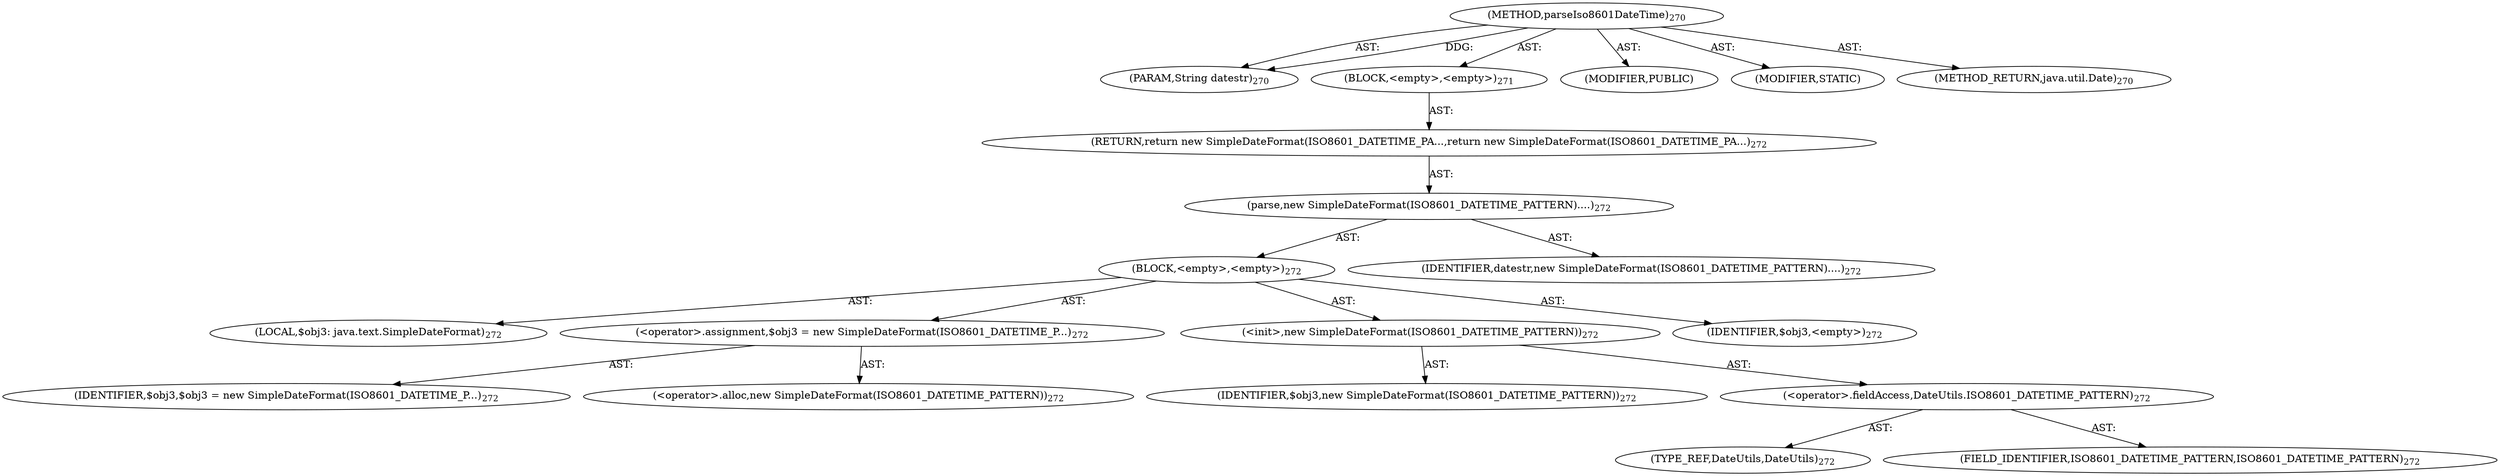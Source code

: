 digraph "parseIso8601DateTime" {  
"111669149703" [label = <(METHOD,parseIso8601DateTime)<SUB>270</SUB>> ]
"115964117000" [label = <(PARAM,String datestr)<SUB>270</SUB>> ]
"25769803789" [label = <(BLOCK,&lt;empty&gt;,&lt;empty&gt;)<SUB>271</SUB>> ]
"146028888070" [label = <(RETURN,return new SimpleDateFormat(ISO8601_DATETIME_PA...,return new SimpleDateFormat(ISO8601_DATETIME_PA...)<SUB>272</SUB>> ]
"30064771171" [label = <(parse,new SimpleDateFormat(ISO8601_DATETIME_PATTERN)....)<SUB>272</SUB>> ]
"25769803790" [label = <(BLOCK,&lt;empty&gt;,&lt;empty&gt;)<SUB>272</SUB>> ]
"94489280530" [label = <(LOCAL,$obj3: java.text.SimpleDateFormat)<SUB>272</SUB>> ]
"30064771172" [label = <(&lt;operator&gt;.assignment,$obj3 = new SimpleDateFormat(ISO8601_DATETIME_P...)<SUB>272</SUB>> ]
"68719476821" [label = <(IDENTIFIER,$obj3,$obj3 = new SimpleDateFormat(ISO8601_DATETIME_P...)<SUB>272</SUB>> ]
"30064771173" [label = <(&lt;operator&gt;.alloc,new SimpleDateFormat(ISO8601_DATETIME_PATTERN))<SUB>272</SUB>> ]
"30064771174" [label = <(&lt;init&gt;,new SimpleDateFormat(ISO8601_DATETIME_PATTERN))<SUB>272</SUB>> ]
"68719476822" [label = <(IDENTIFIER,$obj3,new SimpleDateFormat(ISO8601_DATETIME_PATTERN))<SUB>272</SUB>> ]
"30064771175" [label = <(&lt;operator&gt;.fieldAccess,DateUtils.ISO8601_DATETIME_PATTERN)<SUB>272</SUB>> ]
"180388626434" [label = <(TYPE_REF,DateUtils,DateUtils)<SUB>272</SUB>> ]
"55834574858" [label = <(FIELD_IDENTIFIER,ISO8601_DATETIME_PATTERN,ISO8601_DATETIME_PATTERN)<SUB>272</SUB>> ]
"68719476823" [label = <(IDENTIFIER,$obj3,&lt;empty&gt;)<SUB>272</SUB>> ]
"68719476824" [label = <(IDENTIFIER,datestr,new SimpleDateFormat(ISO8601_DATETIME_PATTERN)....)<SUB>272</SUB>> ]
"133143986210" [label = <(MODIFIER,PUBLIC)> ]
"133143986211" [label = <(MODIFIER,STATIC)> ]
"128849018887" [label = <(METHOD_RETURN,java.util.Date)<SUB>270</SUB>> ]
  "111669149703" -> "115964117000"  [ label = "AST: "] 
  "111669149703" -> "25769803789"  [ label = "AST: "] 
  "111669149703" -> "133143986210"  [ label = "AST: "] 
  "111669149703" -> "133143986211"  [ label = "AST: "] 
  "111669149703" -> "128849018887"  [ label = "AST: "] 
  "25769803789" -> "146028888070"  [ label = "AST: "] 
  "146028888070" -> "30064771171"  [ label = "AST: "] 
  "30064771171" -> "25769803790"  [ label = "AST: "] 
  "30064771171" -> "68719476824"  [ label = "AST: "] 
  "25769803790" -> "94489280530"  [ label = "AST: "] 
  "25769803790" -> "30064771172"  [ label = "AST: "] 
  "25769803790" -> "30064771174"  [ label = "AST: "] 
  "25769803790" -> "68719476823"  [ label = "AST: "] 
  "30064771172" -> "68719476821"  [ label = "AST: "] 
  "30064771172" -> "30064771173"  [ label = "AST: "] 
  "30064771174" -> "68719476822"  [ label = "AST: "] 
  "30064771174" -> "30064771175"  [ label = "AST: "] 
  "30064771175" -> "180388626434"  [ label = "AST: "] 
  "30064771175" -> "55834574858"  [ label = "AST: "] 
  "111669149703" -> "115964117000"  [ label = "DDG: "] 
}
